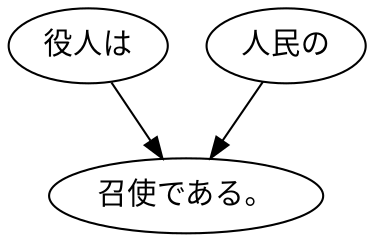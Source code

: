 digraph graph6588 {
	node0 [label="役人は"];
	node1 [label="人民の"];
	node2 [label="召使である。"];
	node0 -> node2;
	node1 -> node2;
}
